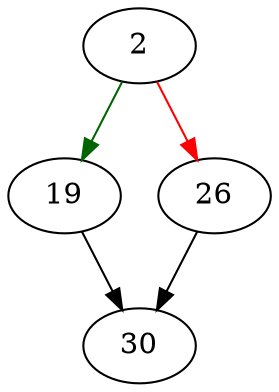 strict digraph "sqlite3MemRealloc" {
	// Node definitions.
	2 [entry=true];
	19;
	26;
	30;

	// Edge definitions.
	2 -> 19 [
		color=darkgreen
		cond=true
	];
	2 -> 26 [
		color=red
		cond=false
	];
	19 -> 30;
	26 -> 30;
}